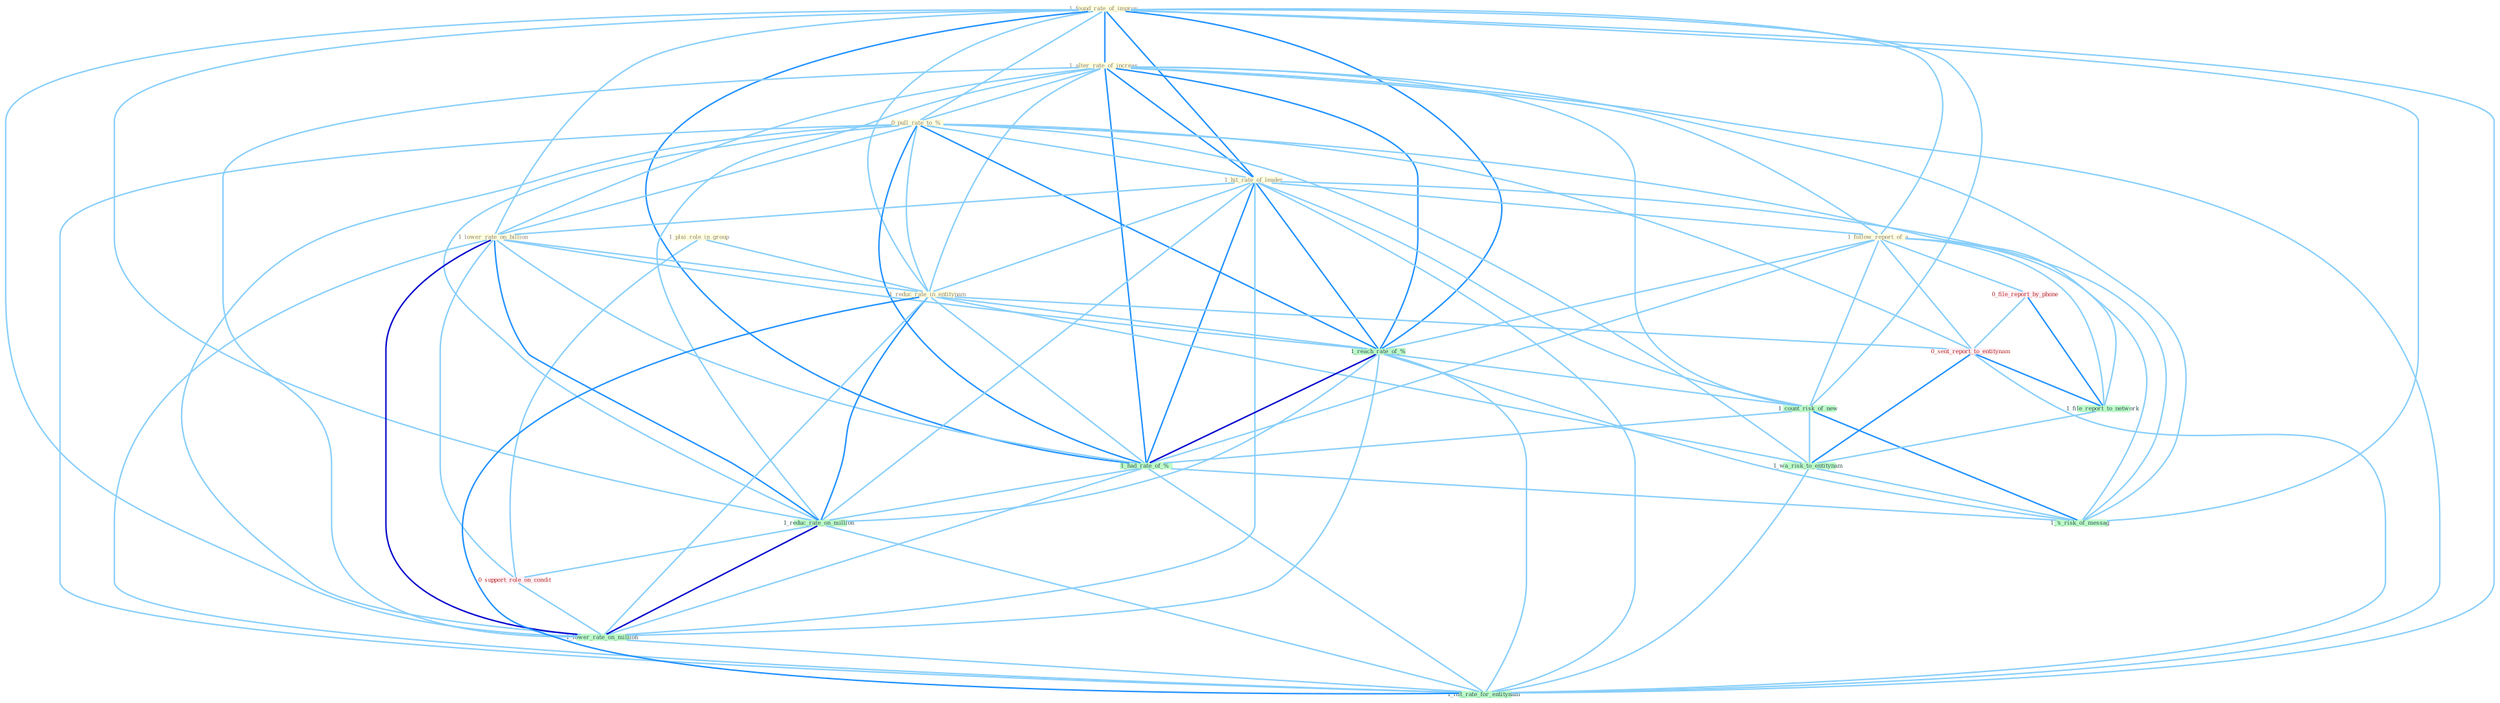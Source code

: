 Graph G{ 
    node
    [shape=polygon,style=filled,width=.5,height=.06,color="#BDFCC9",fixedsize=true,fontsize=4,
    fontcolor="#2f4f4f"];
    {node
    [color="#ffffe0", fontcolor="#8b7d6b"] "1_plai_role_in_group " "1_found_rate_of_improv " "1_alter_rate_of_increas " "0_pull_rate_to_% " "1_hit_rate_of_leader " "1_follow_report_of_a " "1_lower_rate_on_billion " "1_reduc_rate_in_entitynam "}
{node [color="#fff0f5", fontcolor="#b22222"] "0_file_report_by_phone " "0_sent_report_to_entitynam " "0_support_role_on_condit "}
edge [color="#B0E2FF"];

	"1_plai_role_in_group " -- "1_reduc_rate_in_entitynam " [w="1", color="#87cefa" ];
	"1_plai_role_in_group " -- "0_support_role_on_condit " [w="1", color="#87cefa" ];
	"1_found_rate_of_improv " -- "1_alter_rate_of_increas " [w="2", color="#1e90ff" , len=0.8];
	"1_found_rate_of_improv " -- "0_pull_rate_to_% " [w="1", color="#87cefa" ];
	"1_found_rate_of_improv " -- "1_hit_rate_of_leader " [w="2", color="#1e90ff" , len=0.8];
	"1_found_rate_of_improv " -- "1_follow_report_of_a " [w="1", color="#87cefa" ];
	"1_found_rate_of_improv " -- "1_lower_rate_on_billion " [w="1", color="#87cefa" ];
	"1_found_rate_of_improv " -- "1_reduc_rate_in_entitynam " [w="1", color="#87cefa" ];
	"1_found_rate_of_improv " -- "1_reach_rate_of_% " [w="2", color="#1e90ff" , len=0.8];
	"1_found_rate_of_improv " -- "1_count_risk_of_new " [w="1", color="#87cefa" ];
	"1_found_rate_of_improv " -- "1_had_rate_of_% " [w="2", color="#1e90ff" , len=0.8];
	"1_found_rate_of_improv " -- "1_reduc_rate_on_million " [w="1", color="#87cefa" ];
	"1_found_rate_of_improv " -- "1_'s_risk_of_messag " [w="1", color="#87cefa" ];
	"1_found_rate_of_improv " -- "1_lower_rate_on_million " [w="1", color="#87cefa" ];
	"1_found_rate_of_improv " -- "1_lift_rate_for_entitynam " [w="1", color="#87cefa" ];
	"1_alter_rate_of_increas " -- "0_pull_rate_to_% " [w="1", color="#87cefa" ];
	"1_alter_rate_of_increas " -- "1_hit_rate_of_leader " [w="2", color="#1e90ff" , len=0.8];
	"1_alter_rate_of_increas " -- "1_follow_report_of_a " [w="1", color="#87cefa" ];
	"1_alter_rate_of_increas " -- "1_lower_rate_on_billion " [w="1", color="#87cefa" ];
	"1_alter_rate_of_increas " -- "1_reduc_rate_in_entitynam " [w="1", color="#87cefa" ];
	"1_alter_rate_of_increas " -- "1_reach_rate_of_% " [w="2", color="#1e90ff" , len=0.8];
	"1_alter_rate_of_increas " -- "1_count_risk_of_new " [w="1", color="#87cefa" ];
	"1_alter_rate_of_increas " -- "1_had_rate_of_% " [w="2", color="#1e90ff" , len=0.8];
	"1_alter_rate_of_increas " -- "1_reduc_rate_on_million " [w="1", color="#87cefa" ];
	"1_alter_rate_of_increas " -- "1_'s_risk_of_messag " [w="1", color="#87cefa" ];
	"1_alter_rate_of_increas " -- "1_lower_rate_on_million " [w="1", color="#87cefa" ];
	"1_alter_rate_of_increas " -- "1_lift_rate_for_entitynam " [w="1", color="#87cefa" ];
	"0_pull_rate_to_% " -- "1_hit_rate_of_leader " [w="1", color="#87cefa" ];
	"0_pull_rate_to_% " -- "1_lower_rate_on_billion " [w="1", color="#87cefa" ];
	"0_pull_rate_to_% " -- "1_reduc_rate_in_entitynam " [w="1", color="#87cefa" ];
	"0_pull_rate_to_% " -- "1_reach_rate_of_% " [w="2", color="#1e90ff" , len=0.8];
	"0_pull_rate_to_% " -- "1_had_rate_of_% " [w="2", color="#1e90ff" , len=0.8];
	"0_pull_rate_to_% " -- "0_sent_report_to_entitynam " [w="1", color="#87cefa" ];
	"0_pull_rate_to_% " -- "1_file_report_to_network " [w="1", color="#87cefa" ];
	"0_pull_rate_to_% " -- "1_reduc_rate_on_million " [w="1", color="#87cefa" ];
	"0_pull_rate_to_% " -- "1_wa_risk_to_entitynam " [w="1", color="#87cefa" ];
	"0_pull_rate_to_% " -- "1_lower_rate_on_million " [w="1", color="#87cefa" ];
	"0_pull_rate_to_% " -- "1_lift_rate_for_entitynam " [w="1", color="#87cefa" ];
	"1_hit_rate_of_leader " -- "1_follow_report_of_a " [w="1", color="#87cefa" ];
	"1_hit_rate_of_leader " -- "1_lower_rate_on_billion " [w="1", color="#87cefa" ];
	"1_hit_rate_of_leader " -- "1_reduc_rate_in_entitynam " [w="1", color="#87cefa" ];
	"1_hit_rate_of_leader " -- "1_reach_rate_of_% " [w="2", color="#1e90ff" , len=0.8];
	"1_hit_rate_of_leader " -- "1_count_risk_of_new " [w="1", color="#87cefa" ];
	"1_hit_rate_of_leader " -- "1_had_rate_of_% " [w="2", color="#1e90ff" , len=0.8];
	"1_hit_rate_of_leader " -- "1_reduc_rate_on_million " [w="1", color="#87cefa" ];
	"1_hit_rate_of_leader " -- "1_'s_risk_of_messag " [w="1", color="#87cefa" ];
	"1_hit_rate_of_leader " -- "1_lower_rate_on_million " [w="1", color="#87cefa" ];
	"1_hit_rate_of_leader " -- "1_lift_rate_for_entitynam " [w="1", color="#87cefa" ];
	"1_follow_report_of_a " -- "1_reach_rate_of_% " [w="1", color="#87cefa" ];
	"1_follow_report_of_a " -- "0_file_report_by_phone " [w="1", color="#87cefa" ];
	"1_follow_report_of_a " -- "1_count_risk_of_new " [w="1", color="#87cefa" ];
	"1_follow_report_of_a " -- "1_had_rate_of_% " [w="1", color="#87cefa" ];
	"1_follow_report_of_a " -- "0_sent_report_to_entitynam " [w="1", color="#87cefa" ];
	"1_follow_report_of_a " -- "1_file_report_to_network " [w="1", color="#87cefa" ];
	"1_follow_report_of_a " -- "1_'s_risk_of_messag " [w="1", color="#87cefa" ];
	"1_lower_rate_on_billion " -- "1_reduc_rate_in_entitynam " [w="1", color="#87cefa" ];
	"1_lower_rate_on_billion " -- "1_reach_rate_of_% " [w="1", color="#87cefa" ];
	"1_lower_rate_on_billion " -- "1_had_rate_of_% " [w="1", color="#87cefa" ];
	"1_lower_rate_on_billion " -- "1_reduc_rate_on_million " [w="2", color="#1e90ff" , len=0.8];
	"1_lower_rate_on_billion " -- "0_support_role_on_condit " [w="1", color="#87cefa" ];
	"1_lower_rate_on_billion " -- "1_lower_rate_on_million " [w="3", color="#0000cd" , len=0.6];
	"1_lower_rate_on_billion " -- "1_lift_rate_for_entitynam " [w="1", color="#87cefa" ];
	"1_reduc_rate_in_entitynam " -- "1_reach_rate_of_% " [w="1", color="#87cefa" ];
	"1_reduc_rate_in_entitynam " -- "1_had_rate_of_% " [w="1", color="#87cefa" ];
	"1_reduc_rate_in_entitynam " -- "0_sent_report_to_entitynam " [w="1", color="#87cefa" ];
	"1_reduc_rate_in_entitynam " -- "1_reduc_rate_on_million " [w="2", color="#1e90ff" , len=0.8];
	"1_reduc_rate_in_entitynam " -- "1_wa_risk_to_entitynam " [w="1", color="#87cefa" ];
	"1_reduc_rate_in_entitynam " -- "1_lower_rate_on_million " [w="1", color="#87cefa" ];
	"1_reduc_rate_in_entitynam " -- "1_lift_rate_for_entitynam " [w="2", color="#1e90ff" , len=0.8];
	"1_reach_rate_of_% " -- "1_count_risk_of_new " [w="1", color="#87cefa" ];
	"1_reach_rate_of_% " -- "1_had_rate_of_% " [w="3", color="#0000cd" , len=0.6];
	"1_reach_rate_of_% " -- "1_reduc_rate_on_million " [w="1", color="#87cefa" ];
	"1_reach_rate_of_% " -- "1_'s_risk_of_messag " [w="1", color="#87cefa" ];
	"1_reach_rate_of_% " -- "1_lower_rate_on_million " [w="1", color="#87cefa" ];
	"1_reach_rate_of_% " -- "1_lift_rate_for_entitynam " [w="1", color="#87cefa" ];
	"0_file_report_by_phone " -- "0_sent_report_to_entitynam " [w="1", color="#87cefa" ];
	"0_file_report_by_phone " -- "1_file_report_to_network " [w="2", color="#1e90ff" , len=0.8];
	"1_count_risk_of_new " -- "1_had_rate_of_% " [w="1", color="#87cefa" ];
	"1_count_risk_of_new " -- "1_wa_risk_to_entitynam " [w="1", color="#87cefa" ];
	"1_count_risk_of_new " -- "1_'s_risk_of_messag " [w="2", color="#1e90ff" , len=0.8];
	"1_had_rate_of_% " -- "1_reduc_rate_on_million " [w="1", color="#87cefa" ];
	"1_had_rate_of_% " -- "1_'s_risk_of_messag " [w="1", color="#87cefa" ];
	"1_had_rate_of_% " -- "1_lower_rate_on_million " [w="1", color="#87cefa" ];
	"1_had_rate_of_% " -- "1_lift_rate_for_entitynam " [w="1", color="#87cefa" ];
	"0_sent_report_to_entitynam " -- "1_file_report_to_network " [w="2", color="#1e90ff" , len=0.8];
	"0_sent_report_to_entitynam " -- "1_wa_risk_to_entitynam " [w="2", color="#1e90ff" , len=0.8];
	"0_sent_report_to_entitynam " -- "1_lift_rate_for_entitynam " [w="1", color="#87cefa" ];
	"1_file_report_to_network " -- "1_wa_risk_to_entitynam " [w="1", color="#87cefa" ];
	"1_reduc_rate_on_million " -- "0_support_role_on_condit " [w="1", color="#87cefa" ];
	"1_reduc_rate_on_million " -- "1_lower_rate_on_million " [w="3", color="#0000cd" , len=0.6];
	"1_reduc_rate_on_million " -- "1_lift_rate_for_entitynam " [w="1", color="#87cefa" ];
	"1_wa_risk_to_entitynam " -- "1_'s_risk_of_messag " [w="1", color="#87cefa" ];
	"1_wa_risk_to_entitynam " -- "1_lift_rate_for_entitynam " [w="1", color="#87cefa" ];
	"0_support_role_on_condit " -- "1_lower_rate_on_million " [w="1", color="#87cefa" ];
	"1_lower_rate_on_million " -- "1_lift_rate_for_entitynam " [w="1", color="#87cefa" ];
}